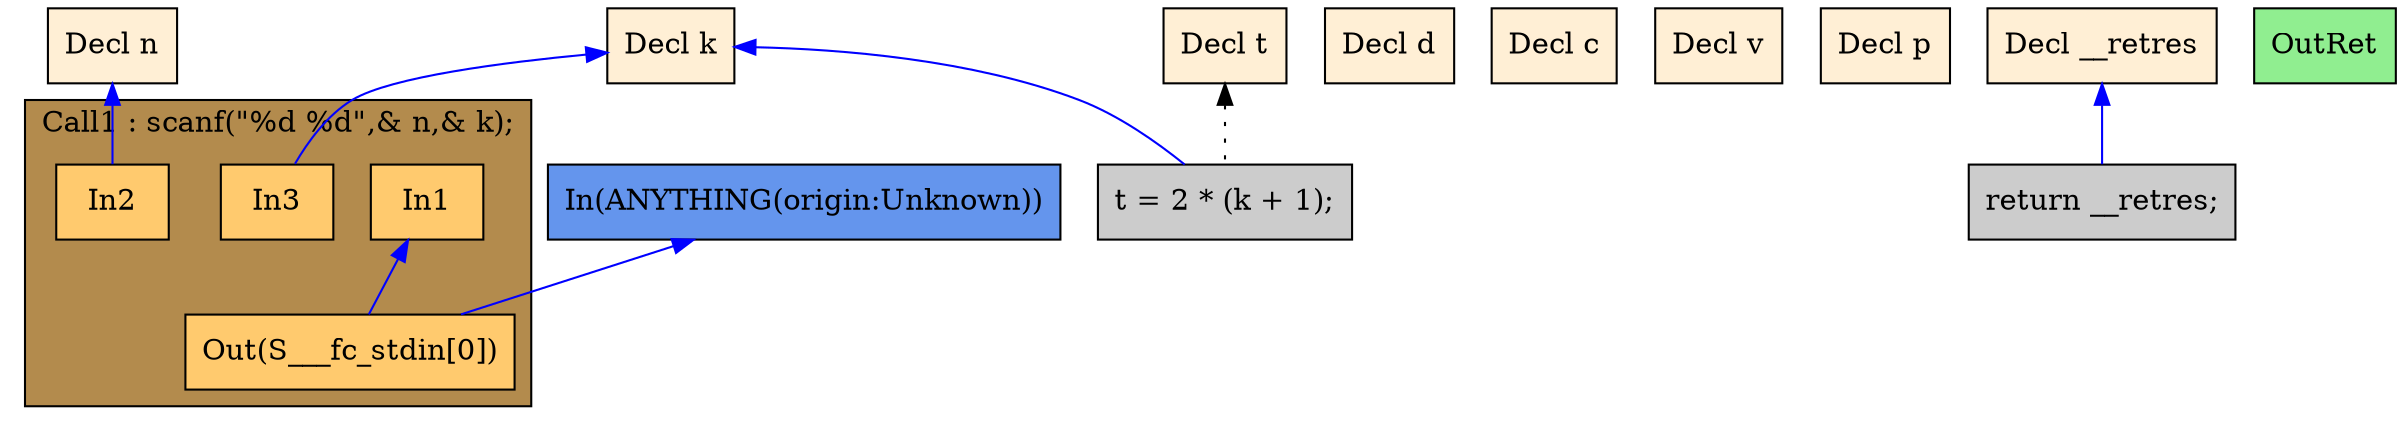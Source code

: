 digraph G {
  rankdir=TB;
  node [style="filled", ];
  2 [label="Decl n", fillcolor="#FFEFD5", shape=box, ];
  3 [label="Decl k", fillcolor="#FFEFD5", shape=box, ];
  4 [label="Decl d", fillcolor="#FFEFD5", shape=box, ];
  5 [label="Decl c", fillcolor="#FFEFD5", shape=box, ];
  6 [label="Decl v", fillcolor="#FFEFD5", shape=box, ];
  7 [label="Decl p", fillcolor="#FFEFD5", shape=box, ];
  8 [label="Decl t", fillcolor="#FFEFD5", shape=box, ];
  9 [label="Decl __retres", fillcolor="#FFEFD5", shape=box, ];
  11 [label="In1", fillcolor="#FFCA6E", shape=box, ];
  12 [label="In2", fillcolor="#FFCA6E", shape=box, ];
  13 [label="In3", fillcolor="#FFCA6E", shape=box, ];
  14 [label="Out(S___fc_stdin[0])", fillcolor="#FFCA6E", shape=box, ];
  15 [label="t = 2 * (k + 1);", fillcolor="#CCCCCC", shape=box, ];
  16 [label="return __retres;", fillcolor="#CCCCCC", shape=box, ];
  17 [label="OutRet", fillcolor="#90EE90", shape=box, ];
  18 [label="In(ANYTHING(origin:Unknown))", fillcolor="#6495ED", shape=box, ];
  
  subgraph cluster_Call1 { label="Call1 : scanf(\"%d %d\",& n,& k);";
                           fillcolor="#B38B4D"; style="filled"; 14;13;12;11;
     };
  
  edge [dir=back, ];
  2 -> 12 [color="#0000FF", ];
  3 -> 13 [color="#0000FF", ];
  11 -> 14 [color="#0000FF", ];
  18 -> 14 [color="#0000FF", ];
  3 -> 15 [color="#0000FF", ];
  8 -> 15 [color="#000000", style="dotted", ];
  9 -> 16 [color="#0000FF", ];
  
  }